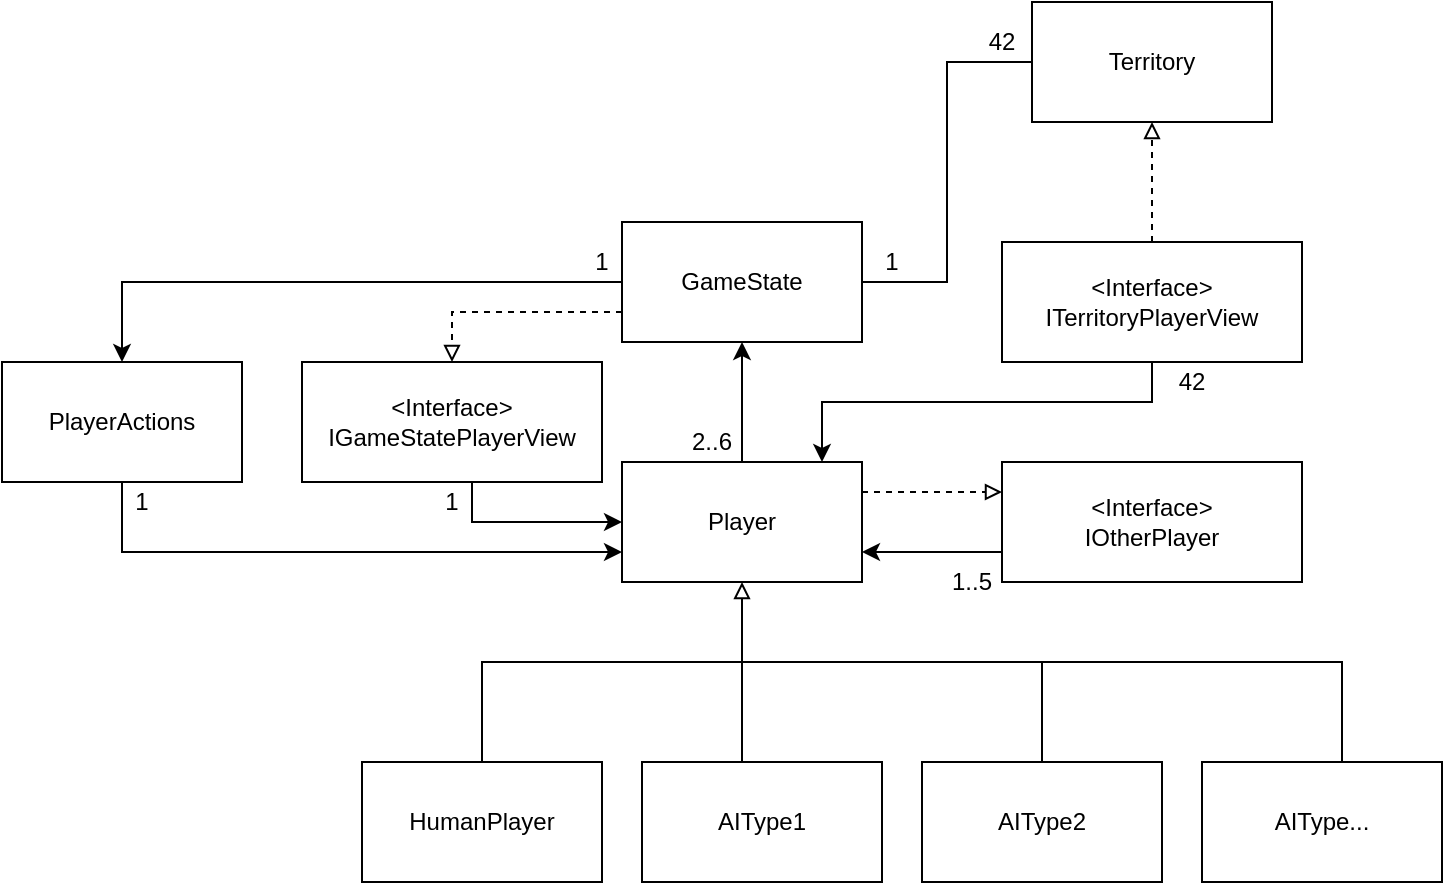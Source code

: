 <mxfile version="22.0.6" type="device">
  <diagram name="Page-1" id="2JphEn8HqCkv8Bs4syvc">
    <mxGraphModel dx="933" dy="531" grid="1" gridSize="10" guides="1" tooltips="1" connect="1" arrows="1" fold="1" page="1" pageScale="1" pageWidth="827" pageHeight="1169" math="0" shadow="0">
      <root>
        <mxCell id="0" />
        <mxCell id="1" parent="0" />
        <mxCell id="Po7H30uP2uQ3qFQVbLjI-19" style="edgeStyle=orthogonalEdgeStyle;rounded=0;orthogonalLoop=1;jettySize=auto;html=1;endArrow=block;endFill=0;dashed=1;exitX=0;exitY=0.75;exitDx=0;exitDy=0;" edge="1" parent="1" source="Po7H30uP2uQ3qFQVbLjI-1" target="Po7H30uP2uQ3qFQVbLjI-18">
          <mxGeometry relative="1" as="geometry" />
        </mxCell>
        <mxCell id="Po7H30uP2uQ3qFQVbLjI-40" style="edgeStyle=orthogonalEdgeStyle;rounded=0;orthogonalLoop=1;jettySize=auto;html=1;" edge="1" parent="1" source="Po7H30uP2uQ3qFQVbLjI-1" target="Po7H30uP2uQ3qFQVbLjI-35">
          <mxGeometry relative="1" as="geometry" />
        </mxCell>
        <mxCell id="Po7H30uP2uQ3qFQVbLjI-1" value="GameState" style="rounded=0;whiteSpace=wrap;html=1;" vertex="1" parent="1">
          <mxGeometry x="320" y="190" width="120" height="60" as="geometry" />
        </mxCell>
        <mxCell id="Po7H30uP2uQ3qFQVbLjI-15" style="edgeStyle=orthogonalEdgeStyle;rounded=0;orthogonalLoop=1;jettySize=auto;html=1;entryX=0.5;entryY=1;entryDx=0;entryDy=0;endArrow=classic;endFill=1;" edge="1" parent="1" source="Po7H30uP2uQ3qFQVbLjI-2" target="Po7H30uP2uQ3qFQVbLjI-1">
          <mxGeometry relative="1" as="geometry" />
        </mxCell>
        <mxCell id="Po7H30uP2uQ3qFQVbLjI-2" value="Player" style="rounded=0;whiteSpace=wrap;html=1;" vertex="1" parent="1">
          <mxGeometry x="320" y="310" width="120" height="60" as="geometry" />
        </mxCell>
        <mxCell id="Po7H30uP2uQ3qFQVbLjI-6" style="edgeStyle=orthogonalEdgeStyle;rounded=0;orthogonalLoop=1;jettySize=auto;html=1;entryX=0.5;entryY=1;entryDx=0;entryDy=0;exitX=0.5;exitY=0;exitDx=0;exitDy=0;endArrow=block;endFill=0;" edge="1" parent="1" source="Po7H30uP2uQ3qFQVbLjI-3" target="Po7H30uP2uQ3qFQVbLjI-2">
          <mxGeometry relative="1" as="geometry">
            <Array as="points">
              <mxPoint x="250" y="410" />
              <mxPoint x="380" y="410" />
            </Array>
          </mxGeometry>
        </mxCell>
        <mxCell id="Po7H30uP2uQ3qFQVbLjI-3" value="HumanPlayer" style="rounded=0;whiteSpace=wrap;html=1;" vertex="1" parent="1">
          <mxGeometry x="190" y="460" width="120" height="60" as="geometry" />
        </mxCell>
        <mxCell id="Po7H30uP2uQ3qFQVbLjI-42" style="edgeStyle=orthogonalEdgeStyle;rounded=0;orthogonalLoop=1;jettySize=auto;html=1;endArrow=none;endFill=0;" edge="1" parent="1" source="Po7H30uP2uQ3qFQVbLjI-5">
          <mxGeometry relative="1" as="geometry">
            <mxPoint x="380" y="410" as="targetPoint" />
            <Array as="points">
              <mxPoint x="530" y="410" />
            </Array>
          </mxGeometry>
        </mxCell>
        <mxCell id="Po7H30uP2uQ3qFQVbLjI-45" style="edgeStyle=orthogonalEdgeStyle;rounded=0;orthogonalLoop=1;jettySize=auto;html=1;endArrow=none;endFill=0;" edge="1" parent="1" source="Po7H30uP2uQ3qFQVbLjI-4">
          <mxGeometry relative="1" as="geometry">
            <mxPoint x="380" y="410" as="targetPoint" />
            <Array as="points">
              <mxPoint x="380" y="450" />
              <mxPoint x="380" y="450" />
            </Array>
          </mxGeometry>
        </mxCell>
        <mxCell id="Po7H30uP2uQ3qFQVbLjI-4" value="AIType1" style="rounded=0;whiteSpace=wrap;html=1;" vertex="1" parent="1">
          <mxGeometry x="330" y="460" width="120" height="60" as="geometry" />
        </mxCell>
        <mxCell id="Po7H30uP2uQ3qFQVbLjI-5" value="AIType2&lt;br&gt;" style="rounded=0;whiteSpace=wrap;html=1;" vertex="1" parent="1">
          <mxGeometry x="470" y="460" width="120" height="60" as="geometry" />
        </mxCell>
        <mxCell id="Po7H30uP2uQ3qFQVbLjI-13" value="AIType..." style="rounded=0;whiteSpace=wrap;html=1;" vertex="1" parent="1">
          <mxGeometry x="610" y="460" width="120" height="60" as="geometry" />
        </mxCell>
        <mxCell id="Po7H30uP2uQ3qFQVbLjI-16" value="2..6" style="text;html=1;strokeColor=none;fillColor=none;align=center;verticalAlign=middle;whiteSpace=wrap;rounded=0;" vertex="1" parent="1">
          <mxGeometry x="350" y="290" width="30" height="20" as="geometry" />
        </mxCell>
        <mxCell id="Po7H30uP2uQ3qFQVbLjI-20" style="edgeStyle=orthogonalEdgeStyle;rounded=0;orthogonalLoop=1;jettySize=auto;html=1;entryX=0;entryY=0.5;entryDx=0;entryDy=0;exitX=0.5;exitY=1;exitDx=0;exitDy=0;" edge="1" parent="1" source="Po7H30uP2uQ3qFQVbLjI-18" target="Po7H30uP2uQ3qFQVbLjI-2">
          <mxGeometry relative="1" as="geometry">
            <Array as="points">
              <mxPoint x="245" y="340" />
            </Array>
          </mxGeometry>
        </mxCell>
        <mxCell id="Po7H30uP2uQ3qFQVbLjI-18" value="&amp;lt;Interface&amp;gt;&lt;br&gt;IGameStatePlayerView" style="rounded=0;whiteSpace=wrap;html=1;" vertex="1" parent="1">
          <mxGeometry x="160" y="260" width="150" height="60" as="geometry" />
        </mxCell>
        <mxCell id="Po7H30uP2uQ3qFQVbLjI-21" value="1" style="text;html=1;strokeColor=none;fillColor=none;align=center;verticalAlign=middle;whiteSpace=wrap;rounded=0;" vertex="1" parent="1">
          <mxGeometry x="225" y="320" width="20" height="20" as="geometry" />
        </mxCell>
        <mxCell id="Po7H30uP2uQ3qFQVbLjI-25" style="edgeStyle=orthogonalEdgeStyle;rounded=0;orthogonalLoop=1;jettySize=auto;html=1;entryX=1;entryY=0.75;entryDx=0;entryDy=0;" edge="1" parent="1" source="Po7H30uP2uQ3qFQVbLjI-23" target="Po7H30uP2uQ3qFQVbLjI-2">
          <mxGeometry relative="1" as="geometry">
            <Array as="points">
              <mxPoint x="500" y="355" />
              <mxPoint x="500" y="355" />
            </Array>
          </mxGeometry>
        </mxCell>
        <mxCell id="Po7H30uP2uQ3qFQVbLjI-23" value="&amp;lt;Interface&amp;gt;&lt;br&gt;IOtherPlayer" style="rounded=0;whiteSpace=wrap;html=1;" vertex="1" parent="1">
          <mxGeometry x="510" y="310" width="150" height="60" as="geometry" />
        </mxCell>
        <mxCell id="Po7H30uP2uQ3qFQVbLjI-24" style="edgeStyle=orthogonalEdgeStyle;rounded=0;orthogonalLoop=1;jettySize=auto;html=1;endArrow=block;endFill=0;dashed=1;exitX=1;exitY=0.25;exitDx=0;exitDy=0;entryX=0;entryY=0.25;entryDx=0;entryDy=0;" edge="1" parent="1" source="Po7H30uP2uQ3qFQVbLjI-2" target="Po7H30uP2uQ3qFQVbLjI-23">
          <mxGeometry relative="1" as="geometry">
            <mxPoint x="330" y="230" as="sourcePoint" />
            <mxPoint x="280" y="230" as="targetPoint" />
          </mxGeometry>
        </mxCell>
        <mxCell id="Po7H30uP2uQ3qFQVbLjI-26" value="1..5" style="text;html=1;strokeColor=none;fillColor=none;align=center;verticalAlign=middle;whiteSpace=wrap;rounded=0;" vertex="1" parent="1">
          <mxGeometry x="480" y="360" width="30" height="20" as="geometry" />
        </mxCell>
        <mxCell id="Po7H30uP2uQ3qFQVbLjI-28" style="edgeStyle=orthogonalEdgeStyle;rounded=0;orthogonalLoop=1;jettySize=auto;html=1;entryX=1;entryY=0.5;entryDx=0;entryDy=0;endArrow=none;endFill=0;" edge="1" parent="1" source="Po7H30uP2uQ3qFQVbLjI-27" target="Po7H30uP2uQ3qFQVbLjI-1">
          <mxGeometry relative="1" as="geometry" />
        </mxCell>
        <mxCell id="Po7H30uP2uQ3qFQVbLjI-27" value="Territory" style="rounded=0;whiteSpace=wrap;html=1;" vertex="1" parent="1">
          <mxGeometry x="525" y="80" width="120" height="60" as="geometry" />
        </mxCell>
        <mxCell id="Po7H30uP2uQ3qFQVbLjI-29" value="42" style="text;html=1;strokeColor=none;fillColor=none;align=center;verticalAlign=middle;whiteSpace=wrap;rounded=0;" vertex="1" parent="1">
          <mxGeometry x="495" y="90" width="30" height="20" as="geometry" />
        </mxCell>
        <mxCell id="Po7H30uP2uQ3qFQVbLjI-30" value="1" style="text;html=1;strokeColor=none;fillColor=none;align=center;verticalAlign=middle;whiteSpace=wrap;rounded=0;" vertex="1" parent="1">
          <mxGeometry x="440" y="200" width="30" height="20" as="geometry" />
        </mxCell>
        <mxCell id="Po7H30uP2uQ3qFQVbLjI-31" value="&amp;lt;Interface&amp;gt;&lt;br&gt;ITerritoryPlayerView" style="rounded=0;whiteSpace=wrap;html=1;" vertex="1" parent="1">
          <mxGeometry x="510" y="200" width="150" height="60" as="geometry" />
        </mxCell>
        <mxCell id="Po7H30uP2uQ3qFQVbLjI-32" style="edgeStyle=orthogonalEdgeStyle;rounded=0;orthogonalLoop=1;jettySize=auto;html=1;endArrow=block;endFill=0;dashed=1;exitX=0.5;exitY=0;exitDx=0;exitDy=0;" edge="1" parent="1" source="Po7H30uP2uQ3qFQVbLjI-31" target="Po7H30uP2uQ3qFQVbLjI-27">
          <mxGeometry relative="1" as="geometry">
            <mxPoint x="450" y="335" as="sourcePoint" />
            <mxPoint x="580" y="150" as="targetPoint" />
          </mxGeometry>
        </mxCell>
        <mxCell id="Po7H30uP2uQ3qFQVbLjI-33" style="edgeStyle=orthogonalEdgeStyle;rounded=0;orthogonalLoop=1;jettySize=auto;html=1;" edge="1" parent="1" source="Po7H30uP2uQ3qFQVbLjI-31" target="Po7H30uP2uQ3qFQVbLjI-2">
          <mxGeometry relative="1" as="geometry">
            <mxPoint x="520" y="365" as="sourcePoint" />
            <mxPoint x="450" y="365" as="targetPoint" />
            <Array as="points">
              <mxPoint x="585" y="280" />
              <mxPoint x="420" y="280" />
            </Array>
          </mxGeometry>
        </mxCell>
        <mxCell id="Po7H30uP2uQ3qFQVbLjI-34" value="42" style="text;html=1;strokeColor=none;fillColor=none;align=center;verticalAlign=middle;whiteSpace=wrap;rounded=0;" vertex="1" parent="1">
          <mxGeometry x="590" y="260" width="30" height="20" as="geometry" />
        </mxCell>
        <mxCell id="Po7H30uP2uQ3qFQVbLjI-38" style="edgeStyle=orthogonalEdgeStyle;rounded=0;orthogonalLoop=1;jettySize=auto;html=1;entryX=0;entryY=0.75;entryDx=0;entryDy=0;" edge="1" parent="1" source="Po7H30uP2uQ3qFQVbLjI-35" target="Po7H30uP2uQ3qFQVbLjI-2">
          <mxGeometry relative="1" as="geometry">
            <Array as="points">
              <mxPoint x="70" y="355" />
            </Array>
          </mxGeometry>
        </mxCell>
        <mxCell id="Po7H30uP2uQ3qFQVbLjI-35" value="PlayerActions" style="rounded=0;whiteSpace=wrap;html=1;" vertex="1" parent="1">
          <mxGeometry x="10" y="260" width="120" height="60" as="geometry" />
        </mxCell>
        <mxCell id="Po7H30uP2uQ3qFQVbLjI-39" value="1" style="text;html=1;strokeColor=none;fillColor=none;align=center;verticalAlign=middle;whiteSpace=wrap;rounded=0;" vertex="1" parent="1">
          <mxGeometry x="70" y="320" width="20" height="20" as="geometry" />
        </mxCell>
        <mxCell id="Po7H30uP2uQ3qFQVbLjI-41" value="1" style="text;html=1;strokeColor=none;fillColor=none;align=center;verticalAlign=middle;whiteSpace=wrap;rounded=0;" vertex="1" parent="1">
          <mxGeometry x="300" y="200" width="20" height="20" as="geometry" />
        </mxCell>
        <mxCell id="Po7H30uP2uQ3qFQVbLjI-44" style="edgeStyle=orthogonalEdgeStyle;rounded=0;orthogonalLoop=1;jettySize=auto;html=1;endArrow=none;endFill=0;" edge="1" parent="1">
          <mxGeometry relative="1" as="geometry">
            <mxPoint x="530" y="410" as="targetPoint" />
            <mxPoint x="680" y="460" as="sourcePoint" />
            <Array as="points">
              <mxPoint x="680" y="410" />
            </Array>
          </mxGeometry>
        </mxCell>
      </root>
    </mxGraphModel>
  </diagram>
</mxfile>
